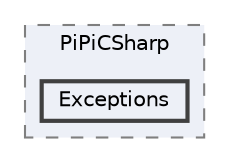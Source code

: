 digraph "C:/PiPiCSharp/PiPiCSharp/Exceptions"
{
 // LATEX_PDF_SIZE
  bgcolor="transparent";
  edge [fontname=Helvetica,fontsize=10,labelfontname=Helvetica,labelfontsize=10];
  node [fontname=Helvetica,fontsize=10,shape=box,height=0.2,width=0.4];
  compound=true
  subgraph clusterdir_1ad82bea316cee26b7d1f677ccd3a22d {
    graph [ bgcolor="#edf0f7", pencolor="grey50", label="PiPiCSharp", fontname=Helvetica,fontsize=10 style="filled,dashed", URL="dir_1ad82bea316cee26b7d1f677ccd3a22d.html",tooltip=""]
  dir_c015b47a7a9a84bf12579ca27f3f3a22 [label="Exceptions", fillcolor="#edf0f7", color="grey25", style="filled,bold", URL="dir_c015b47a7a9a84bf12579ca27f3f3a22.html",tooltip=""];
  }
}
